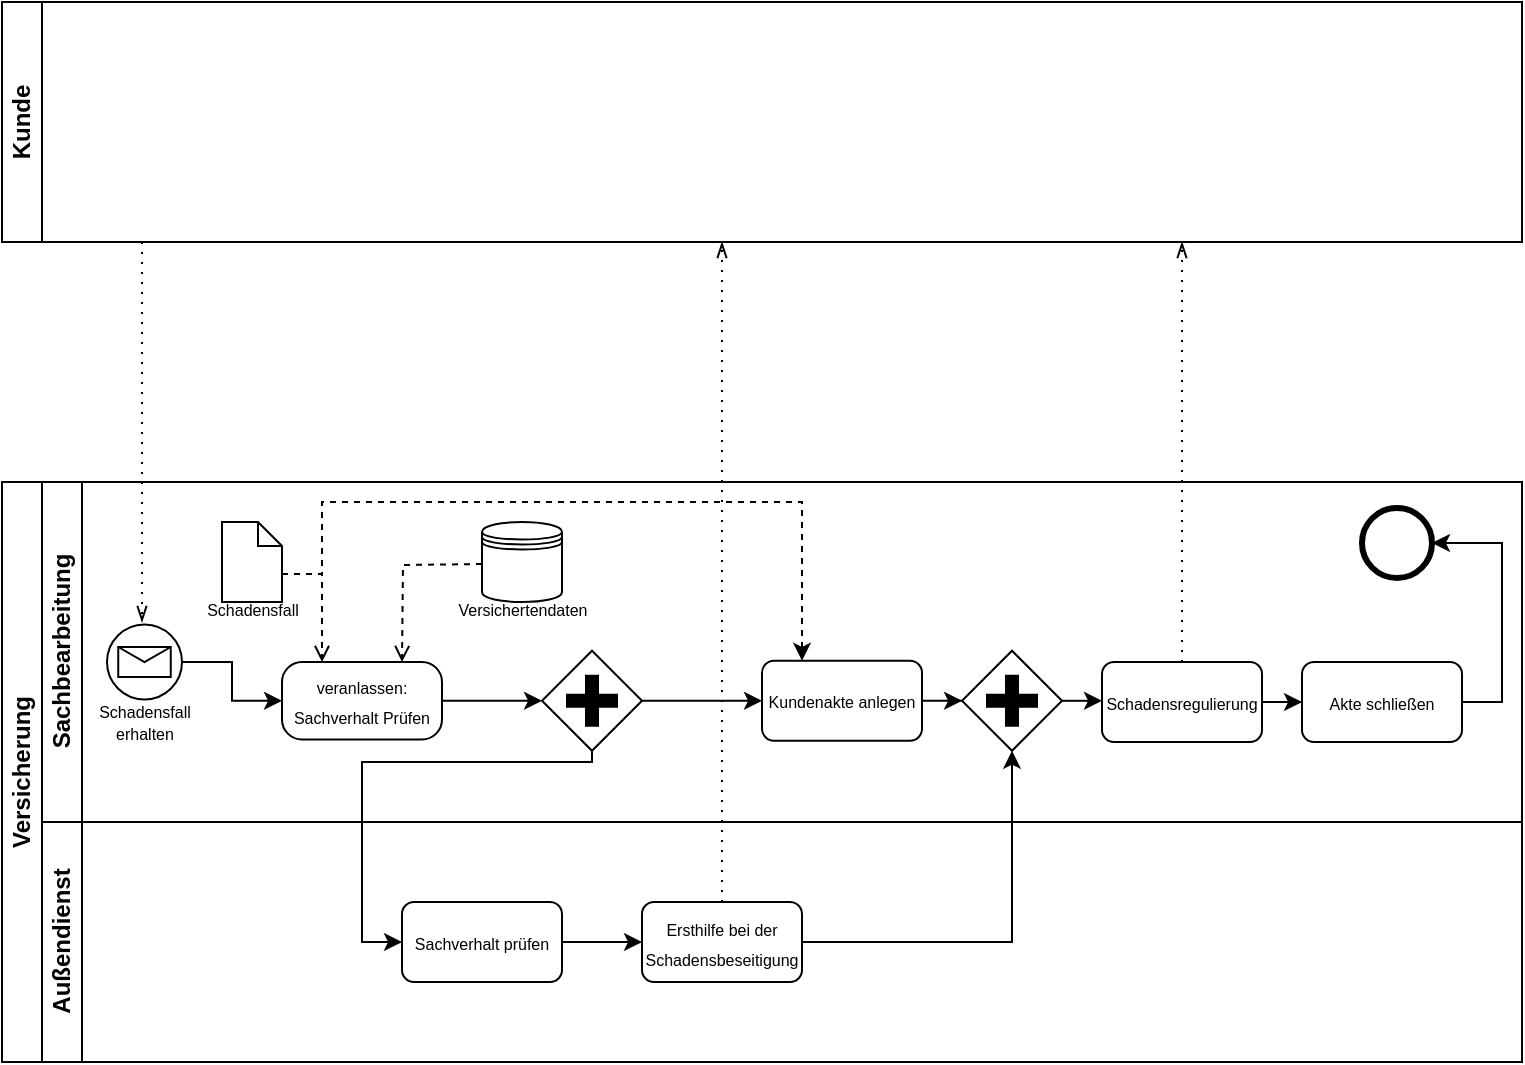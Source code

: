 <mxfile version="23.1.5" type="github">
  <diagram name="Seite-1" id="WatTEsJKHM8cdT7r6WNc">
    <mxGraphModel dx="1534" dy="831" grid="1" gridSize="10" guides="1" tooltips="1" connect="1" arrows="1" fold="1" page="1" pageScale="1" pageWidth="827" pageHeight="1169" math="0" shadow="0">
      <root>
        <mxCell id="0" />
        <mxCell id="1" parent="0" />
        <mxCell id="hIRfW1arQ_PgjKNAaUTV-1" value="Kunde" style="swimlane;startSize=20;horizontal=0;html=1;whiteSpace=wrap;" vertex="1" parent="1">
          <mxGeometry x="40" y="40" width="760" height="120" as="geometry" />
        </mxCell>
        <mxCell id="hIRfW1arQ_PgjKNAaUTV-2" value="Versicherung" style="swimlane;html=1;childLayout=stackLayout;resizeParent=1;resizeParentMax=0;horizontal=0;startSize=20;horizontalStack=0;whiteSpace=wrap;" vertex="1" parent="1">
          <mxGeometry x="40" y="280" width="760" height="290" as="geometry" />
        </mxCell>
        <mxCell id="hIRfW1arQ_PgjKNAaUTV-3" value="Sachbearbeitung" style="swimlane;html=1;startSize=20;horizontal=0;" vertex="1" parent="hIRfW1arQ_PgjKNAaUTV-2">
          <mxGeometry x="20" width="740" height="170" as="geometry" />
        </mxCell>
        <mxCell id="hIRfW1arQ_PgjKNAaUTV-6" value="" style="points=[[0.145,0.145,0],[0.5,0,0],[0.855,0.145,0],[1,0.5,0],[0.855,0.855,0],[0.5,1,0],[0.145,0.855,0],[0,0.5,0]];shape=mxgraph.bpmn.event;html=1;verticalLabelPosition=bottom;labelBackgroundColor=#ffffff;verticalAlign=top;align=center;perimeter=ellipsePerimeter;outlineConnect=0;aspect=fixed;outline=standard;symbol=message;" vertex="1" parent="hIRfW1arQ_PgjKNAaUTV-3">
          <mxGeometry x="32.5" y="71.25" width="37.5" height="37.5" as="geometry" />
        </mxCell>
        <mxCell id="hIRfW1arQ_PgjKNAaUTV-22" style="edgeStyle=orthogonalEdgeStyle;rounded=0;orthogonalLoop=1;jettySize=auto;html=1;" edge="1" parent="hIRfW1arQ_PgjKNAaUTV-3" source="hIRfW1arQ_PgjKNAaUTV-7" target="hIRfW1arQ_PgjKNAaUTV-21">
          <mxGeometry relative="1" as="geometry" />
        </mxCell>
        <mxCell id="hIRfW1arQ_PgjKNAaUTV-7" value="&lt;font style=&quot;font-size: 8px;&quot;&gt;veranlassen:&lt;br&gt;Sachverhalt Prüfen&lt;/font&gt;" style="points=[[0.25,0,0],[0.5,0,0],[0.75,0,0],[1,0.25,0],[1,0.5,0],[1,0.75,0],[0.75,1,0],[0.5,1,0],[0.25,1,0],[0,0.75,0],[0,0.5,0],[0,0.25,0]];shape=mxgraph.bpmn.task;whiteSpace=wrap;rectStyle=rounded;size=10;html=1;container=1;expand=0;collapsible=0;taskMarker=abstract;" vertex="1" parent="hIRfW1arQ_PgjKNAaUTV-3">
          <mxGeometry x="120" y="90" width="80" height="38.75" as="geometry" />
        </mxCell>
        <mxCell id="hIRfW1arQ_PgjKNAaUTV-8" style="edgeStyle=orthogonalEdgeStyle;rounded=0;orthogonalLoop=1;jettySize=auto;html=1;entryX=0;entryY=0.5;entryDx=0;entryDy=0;entryPerimeter=0;" edge="1" parent="hIRfW1arQ_PgjKNAaUTV-3" source="hIRfW1arQ_PgjKNAaUTV-6" target="hIRfW1arQ_PgjKNAaUTV-7">
          <mxGeometry relative="1" as="geometry" />
        </mxCell>
        <mxCell id="hIRfW1arQ_PgjKNAaUTV-10" value="" style="shape=datastore;html=1;labelPosition=center;verticalLabelPosition=bottom;align=center;verticalAlign=top;" vertex="1" parent="hIRfW1arQ_PgjKNAaUTV-3">
          <mxGeometry x="220" y="20" width="40" height="40" as="geometry" />
        </mxCell>
        <mxCell id="hIRfW1arQ_PgjKNAaUTV-11" style="edgeStyle=orthogonalEdgeStyle;rounded=0;orthogonalLoop=1;jettySize=auto;html=1;entryX=0.25;entryY=0;entryDx=0;entryDy=0;entryPerimeter=0;endArrow=open;endFill=0;dashed=1;" edge="1" parent="hIRfW1arQ_PgjKNAaUTV-3">
          <mxGeometry relative="1" as="geometry">
            <mxPoint x="220" y="41" as="sourcePoint" />
            <mxPoint x="180" y="90.0" as="targetPoint" />
          </mxGeometry>
        </mxCell>
        <mxCell id="hIRfW1arQ_PgjKNAaUTV-12" value="&lt;font style=&quot;font-size: 8px;&quot;&gt;Versichertendaten&lt;/font&gt;" style="text;html=1;align=center;verticalAlign=middle;resizable=0;points=[];autosize=1;strokeColor=none;fillColor=none;" vertex="1" parent="hIRfW1arQ_PgjKNAaUTV-3">
          <mxGeometry x="195" y="48" width="90" height="30" as="geometry" />
        </mxCell>
        <mxCell id="hIRfW1arQ_PgjKNAaUTV-25" style="edgeStyle=orthogonalEdgeStyle;rounded=0;orthogonalLoop=1;jettySize=auto;html=1;entryX=0.25;entryY=0;entryDx=0;entryDy=0;dashed=1;exitX=0;exitY=0;exitDx=30;exitDy=26;exitPerimeter=0;" edge="1" parent="hIRfW1arQ_PgjKNAaUTV-3" source="hIRfW1arQ_PgjKNAaUTV-13" target="hIRfW1arQ_PgjKNAaUTV-23">
          <mxGeometry relative="1" as="geometry">
            <Array as="points">
              <mxPoint x="140" y="46" />
              <mxPoint x="140" y="10" />
              <mxPoint x="380" y="10" />
            </Array>
          </mxGeometry>
        </mxCell>
        <mxCell id="hIRfW1arQ_PgjKNAaUTV-13" value="" style="shape=mxgraph.bpmn.data;labelPosition=center;verticalLabelPosition=bottom;align=center;verticalAlign=top;size=12;html=1;" vertex="1" parent="hIRfW1arQ_PgjKNAaUTV-3">
          <mxGeometry x="90" y="20" width="30" height="40" as="geometry" />
        </mxCell>
        <mxCell id="hIRfW1arQ_PgjKNAaUTV-14" style="edgeStyle=orthogonalEdgeStyle;rounded=0;orthogonalLoop=1;jettySize=auto;html=1;entryX=0.25;entryY=0;entryDx=0;entryDy=0;entryPerimeter=0;endArrow=open;endFill=0;dashed=1;exitX=0;exitY=0;exitDx=30;exitDy=26;exitPerimeter=0;" edge="1" parent="hIRfW1arQ_PgjKNAaUTV-3" source="hIRfW1arQ_PgjKNAaUTV-13" target="hIRfW1arQ_PgjKNAaUTV-7">
          <mxGeometry relative="1" as="geometry">
            <Array as="points">
              <mxPoint x="140" y="46" />
            </Array>
          </mxGeometry>
        </mxCell>
        <mxCell id="hIRfW1arQ_PgjKNAaUTV-15" value="&lt;font style=&quot;font-size: 8px;&quot;&gt;Schadensfall&lt;/font&gt;" style="text;html=1;align=center;verticalAlign=middle;resizable=0;points=[];autosize=1;strokeColor=none;fillColor=none;" vertex="1" parent="hIRfW1arQ_PgjKNAaUTV-3">
          <mxGeometry x="70" y="48" width="70" height="30" as="geometry" />
        </mxCell>
        <mxCell id="hIRfW1arQ_PgjKNAaUTV-24" style="edgeStyle=orthogonalEdgeStyle;rounded=0;orthogonalLoop=1;jettySize=auto;html=1;entryX=0;entryY=0.5;entryDx=0;entryDy=0;" edge="1" parent="hIRfW1arQ_PgjKNAaUTV-3" source="hIRfW1arQ_PgjKNAaUTV-21" target="hIRfW1arQ_PgjKNAaUTV-23">
          <mxGeometry relative="1" as="geometry" />
        </mxCell>
        <mxCell id="hIRfW1arQ_PgjKNAaUTV-21" value="" style="points=[[0.25,0.25,0],[0.5,0,0],[0.75,0.25,0],[1,0.5,0],[0.75,0.75,0],[0.5,1,0],[0.25,0.75,0],[0,0.5,0]];shape=mxgraph.bpmn.gateway2;html=1;verticalLabelPosition=bottom;labelBackgroundColor=#ffffff;verticalAlign=top;align=center;perimeter=rhombusPerimeter;outlineConnect=0;outline=none;symbol=none;gwType=parallel;" vertex="1" parent="hIRfW1arQ_PgjKNAaUTV-3">
          <mxGeometry x="250" y="84.38" width="50" height="50" as="geometry" />
        </mxCell>
        <mxCell id="hIRfW1arQ_PgjKNAaUTV-28" style="edgeStyle=orthogonalEdgeStyle;rounded=0;orthogonalLoop=1;jettySize=auto;html=1;" edge="1" parent="hIRfW1arQ_PgjKNAaUTV-3" source="hIRfW1arQ_PgjKNAaUTV-23" target="hIRfW1arQ_PgjKNAaUTV-26">
          <mxGeometry relative="1" as="geometry" />
        </mxCell>
        <mxCell id="hIRfW1arQ_PgjKNAaUTV-23" value="&lt;span style=&quot;font-size: 8px;&quot;&gt;Kundenakte anlegen&lt;/span&gt;" style="rounded=1;whiteSpace=wrap;html=1;" vertex="1" parent="hIRfW1arQ_PgjKNAaUTV-3">
          <mxGeometry x="360" y="89.38" width="80" height="40" as="geometry" />
        </mxCell>
        <mxCell id="hIRfW1arQ_PgjKNAaUTV-30" style="edgeStyle=orthogonalEdgeStyle;rounded=0;orthogonalLoop=1;jettySize=auto;html=1;entryX=0;entryY=0.5;entryDx=0;entryDy=0;" edge="1" parent="hIRfW1arQ_PgjKNAaUTV-3" source="hIRfW1arQ_PgjKNAaUTV-26" target="hIRfW1arQ_PgjKNAaUTV-29">
          <mxGeometry relative="1" as="geometry" />
        </mxCell>
        <mxCell id="hIRfW1arQ_PgjKNAaUTV-26" value="" style="points=[[0.25,0.25,0],[0.5,0,0],[0.75,0.25,0],[1,0.5,0],[0.75,0.75,0],[0.5,1,0],[0.25,0.75,0],[0,0.5,0]];shape=mxgraph.bpmn.gateway2;html=1;verticalLabelPosition=bottom;labelBackgroundColor=#ffffff;verticalAlign=top;align=center;perimeter=rhombusPerimeter;outlineConnect=0;outline=none;symbol=none;gwType=parallel;" vertex="1" parent="hIRfW1arQ_PgjKNAaUTV-3">
          <mxGeometry x="460" y="84.38" width="50" height="50" as="geometry" />
        </mxCell>
        <mxCell id="hIRfW1arQ_PgjKNAaUTV-33" style="edgeStyle=orthogonalEdgeStyle;rounded=0;orthogonalLoop=1;jettySize=auto;html=1;entryX=0;entryY=0.5;entryDx=0;entryDy=0;" edge="1" parent="hIRfW1arQ_PgjKNAaUTV-3" source="hIRfW1arQ_PgjKNAaUTV-29" target="hIRfW1arQ_PgjKNAaUTV-32">
          <mxGeometry relative="1" as="geometry" />
        </mxCell>
        <mxCell id="hIRfW1arQ_PgjKNAaUTV-29" value="&lt;span style=&quot;font-size: 8px;&quot;&gt;Schadensregulierung&lt;/span&gt;" style="rounded=1;whiteSpace=wrap;html=1;" vertex="1" parent="hIRfW1arQ_PgjKNAaUTV-3">
          <mxGeometry x="530" y="90" width="80" height="40" as="geometry" />
        </mxCell>
        <mxCell id="hIRfW1arQ_PgjKNAaUTV-32" value="&lt;span style=&quot;font-size: 8px;&quot;&gt;Akte schließen&lt;/span&gt;" style="rounded=1;whiteSpace=wrap;html=1;" vertex="1" parent="hIRfW1arQ_PgjKNAaUTV-3">
          <mxGeometry x="630" y="90" width="80" height="40" as="geometry" />
        </mxCell>
        <mxCell id="hIRfW1arQ_PgjKNAaUTV-34" value="" style="points=[[0.145,0.145,0],[0.5,0,0],[0.855,0.145,0],[1,0.5,0],[0.855,0.855,0],[0.5,1,0],[0.145,0.855,0],[0,0.5,0]];shape=mxgraph.bpmn.event;html=1;verticalLabelPosition=bottom;labelBackgroundColor=#ffffff;verticalAlign=top;align=center;perimeter=ellipsePerimeter;outlineConnect=0;aspect=fixed;outline=end;symbol=terminate2;" vertex="1" parent="hIRfW1arQ_PgjKNAaUTV-3">
          <mxGeometry x="660" y="13" width="35" height="35" as="geometry" />
        </mxCell>
        <mxCell id="hIRfW1arQ_PgjKNAaUTV-35" style="edgeStyle=orthogonalEdgeStyle;rounded=0;orthogonalLoop=1;jettySize=auto;html=1;entryX=1;entryY=0.5;entryDx=0;entryDy=0;entryPerimeter=0;exitX=1;exitY=0.5;exitDx=0;exitDy=0;" edge="1" parent="hIRfW1arQ_PgjKNAaUTV-3" source="hIRfW1arQ_PgjKNAaUTV-32" target="hIRfW1arQ_PgjKNAaUTV-34">
          <mxGeometry relative="1" as="geometry" />
        </mxCell>
        <mxCell id="hIRfW1arQ_PgjKNAaUTV-36" value="&lt;p style=&quot;line-height: 80%;&quot;&gt;&lt;font style=&quot;font-size: 8px;&quot;&gt;Schadensfall&lt;br&gt;erhalten&lt;/font&gt;&lt;/p&gt;" style="text;html=1;align=center;verticalAlign=middle;resizable=0;points=[];autosize=1;strokeColor=none;fillColor=none;" vertex="1" parent="hIRfW1arQ_PgjKNAaUTV-3">
          <mxGeometry x="16.25" y="90" width="70" height="60" as="geometry" />
        </mxCell>
        <mxCell id="hIRfW1arQ_PgjKNAaUTV-4" value="Außendienst" style="swimlane;html=1;startSize=20;horizontal=0;" vertex="1" parent="hIRfW1arQ_PgjKNAaUTV-2">
          <mxGeometry x="20" y="170" width="740" height="120" as="geometry" />
        </mxCell>
        <mxCell id="hIRfW1arQ_PgjKNAaUTV-20" style="edgeStyle=orthogonalEdgeStyle;rounded=0;orthogonalLoop=1;jettySize=auto;html=1;entryX=0;entryY=0.5;entryDx=0;entryDy=0;" edge="1" parent="hIRfW1arQ_PgjKNAaUTV-4" source="hIRfW1arQ_PgjKNAaUTV-16" target="hIRfW1arQ_PgjKNAaUTV-19">
          <mxGeometry relative="1" as="geometry" />
        </mxCell>
        <mxCell id="hIRfW1arQ_PgjKNAaUTV-16" value="&lt;font style=&quot;font-size: 8px;&quot;&gt;Sachverhalt prüfen&lt;/font&gt;" style="rounded=1;whiteSpace=wrap;html=1;" vertex="1" parent="hIRfW1arQ_PgjKNAaUTV-4">
          <mxGeometry x="180" y="40" width="80" height="40" as="geometry" />
        </mxCell>
        <mxCell id="hIRfW1arQ_PgjKNAaUTV-19" value="&lt;font style=&quot;font-size: 8px;&quot;&gt;Ersthilfe bei der Schadensbeseitigung&lt;/font&gt;" style="rounded=1;whiteSpace=wrap;html=1;" vertex="1" parent="hIRfW1arQ_PgjKNAaUTV-4">
          <mxGeometry x="300" y="40" width="80" height="40" as="geometry" />
        </mxCell>
        <mxCell id="hIRfW1arQ_PgjKNAaUTV-18" value="" style="edgeStyle=elbowEdgeStyle;fontSize=12;html=1;endFill=0;startFill=0;endSize=6;startSize=6;dashed=1;dashPattern=1 4;endArrow=openThin;startArrow=none;rounded=0;exitX=0.5;exitY=0;exitDx=0;exitDy=0;" edge="1" parent="hIRfW1arQ_PgjKNAaUTV-4" source="hIRfW1arQ_PgjKNAaUTV-19">
          <mxGeometry width="160" relative="1" as="geometry">
            <mxPoint x="-30" y="-90" as="sourcePoint" />
            <mxPoint x="340" y="-290" as="targetPoint" />
            <Array as="points">
              <mxPoint x="340" y="20" />
            </Array>
          </mxGeometry>
        </mxCell>
        <mxCell id="hIRfW1arQ_PgjKNAaUTV-17" style="edgeStyle=orthogonalEdgeStyle;rounded=0;orthogonalLoop=1;jettySize=auto;html=1;entryX=0;entryY=0.5;entryDx=0;entryDy=0;exitX=0.5;exitY=1;exitDx=0;exitDy=0;exitPerimeter=0;" edge="1" parent="hIRfW1arQ_PgjKNAaUTV-2" source="hIRfW1arQ_PgjKNAaUTV-21" target="hIRfW1arQ_PgjKNAaUTV-16">
          <mxGeometry relative="1" as="geometry">
            <Array as="points">
              <mxPoint x="295" y="140" />
              <mxPoint x="180" y="140" />
              <mxPoint x="180" y="230" />
            </Array>
          </mxGeometry>
        </mxCell>
        <mxCell id="hIRfW1arQ_PgjKNAaUTV-27" style="edgeStyle=orthogonalEdgeStyle;rounded=0;orthogonalLoop=1;jettySize=auto;html=1;" edge="1" parent="hIRfW1arQ_PgjKNAaUTV-2" source="hIRfW1arQ_PgjKNAaUTV-19" target="hIRfW1arQ_PgjKNAaUTV-26">
          <mxGeometry relative="1" as="geometry" />
        </mxCell>
        <mxCell id="hIRfW1arQ_PgjKNAaUTV-9" value="" style="edgeStyle=elbowEdgeStyle;fontSize=12;html=1;endFill=0;startFill=0;endSize=6;startSize=6;dashed=1;dashPattern=1 4;endArrow=openThin;startArrow=none;rounded=0;" edge="1" parent="1">
          <mxGeometry width="160" relative="1" as="geometry">
            <mxPoint x="100" y="160" as="sourcePoint" />
            <mxPoint x="110" y="350" as="targetPoint" />
            <Array as="points">
              <mxPoint x="110" y="260" />
            </Array>
          </mxGeometry>
        </mxCell>
        <mxCell id="hIRfW1arQ_PgjKNAaUTV-31" value="" style="edgeStyle=elbowEdgeStyle;fontSize=12;html=1;endFill=0;startFill=0;endSize=6;startSize=6;dashed=1;dashPattern=1 4;endArrow=openThin;startArrow=none;rounded=0;exitX=0.5;exitY=0;exitDx=0;exitDy=0;" edge="1" parent="1" source="hIRfW1arQ_PgjKNAaUTV-29">
          <mxGeometry width="160" relative="1" as="geometry">
            <mxPoint x="580" y="240" as="sourcePoint" />
            <mxPoint x="630" y="160" as="targetPoint" />
            <Array as="points">
              <mxPoint x="630" y="270" />
            </Array>
          </mxGeometry>
        </mxCell>
      </root>
    </mxGraphModel>
  </diagram>
</mxfile>

